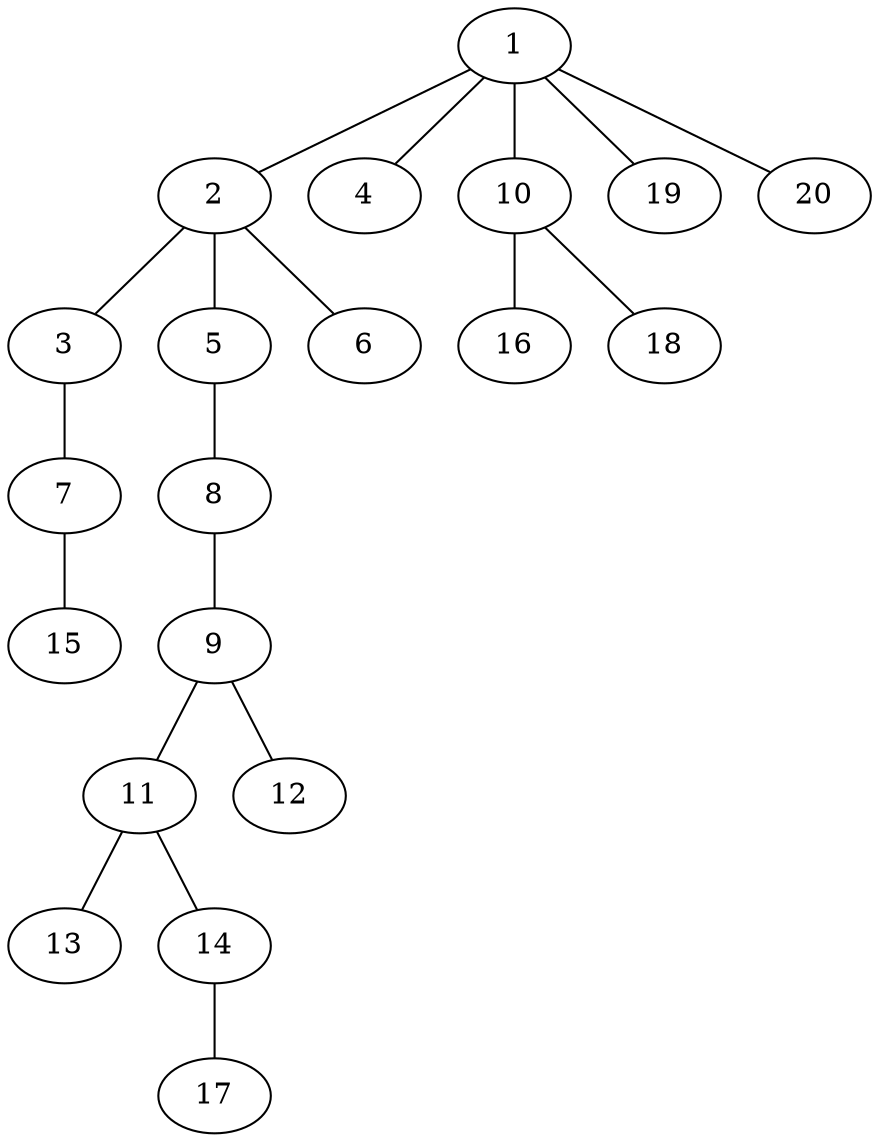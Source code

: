 graph graphname {1--2
1--4
1--10
1--19
1--20
2--3
2--5
2--6
3--7
5--8
7--15
8--9
9--11
9--12
10--16
10--18
11--13
11--14
14--17
}